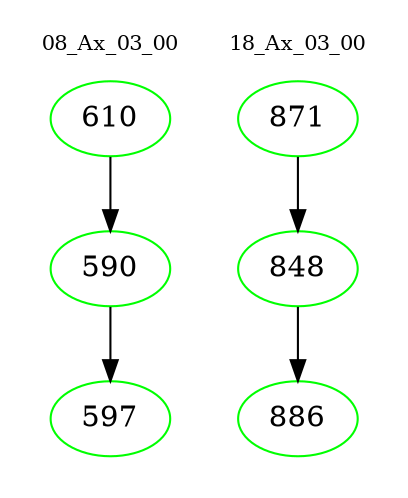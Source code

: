 digraph{
subgraph cluster_0 {
color = white
label = "08_Ax_03_00";
fontsize=10;
T0_610 [label="610", color="green"]
T0_610 -> T0_590 [color="black"]
T0_590 [label="590", color="green"]
T0_590 -> T0_597 [color="black"]
T0_597 [label="597", color="green"]
}
subgraph cluster_1 {
color = white
label = "18_Ax_03_00";
fontsize=10;
T1_871 [label="871", color="green"]
T1_871 -> T1_848 [color="black"]
T1_848 [label="848", color="green"]
T1_848 -> T1_886 [color="black"]
T1_886 [label="886", color="green"]
}
}
